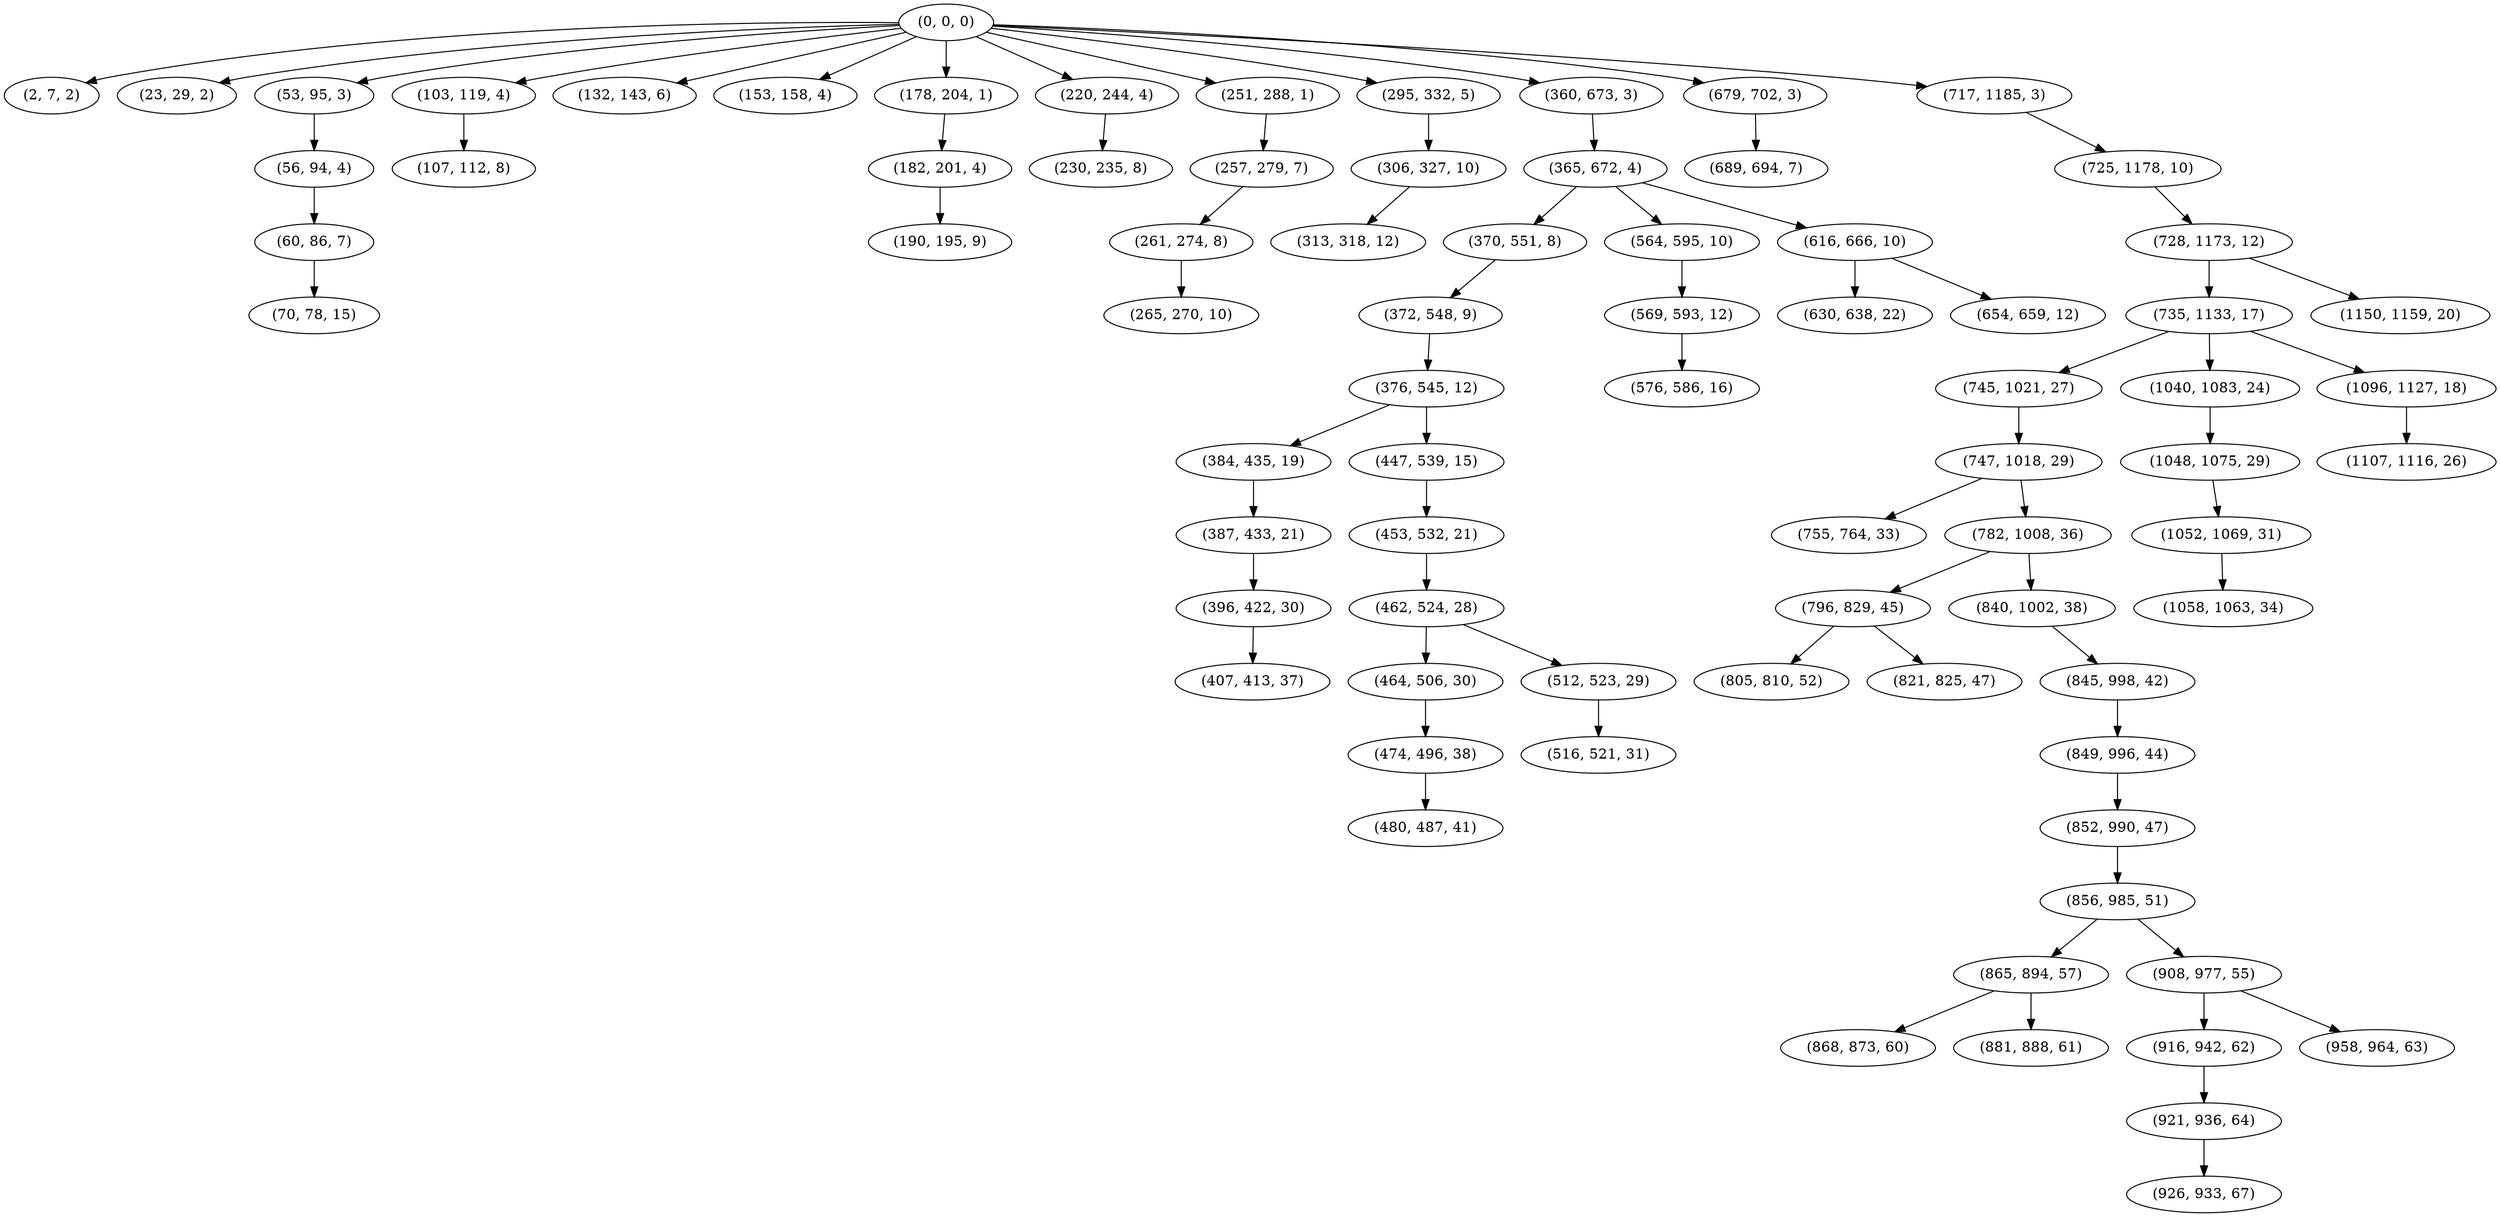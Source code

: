 digraph tree {
    "(0, 0, 0)";
    "(2, 7, 2)";
    "(23, 29, 2)";
    "(53, 95, 3)";
    "(56, 94, 4)";
    "(60, 86, 7)";
    "(70, 78, 15)";
    "(103, 119, 4)";
    "(107, 112, 8)";
    "(132, 143, 6)";
    "(153, 158, 4)";
    "(178, 204, 1)";
    "(182, 201, 4)";
    "(190, 195, 9)";
    "(220, 244, 4)";
    "(230, 235, 8)";
    "(251, 288, 1)";
    "(257, 279, 7)";
    "(261, 274, 8)";
    "(265, 270, 10)";
    "(295, 332, 5)";
    "(306, 327, 10)";
    "(313, 318, 12)";
    "(360, 673, 3)";
    "(365, 672, 4)";
    "(370, 551, 8)";
    "(372, 548, 9)";
    "(376, 545, 12)";
    "(384, 435, 19)";
    "(387, 433, 21)";
    "(396, 422, 30)";
    "(407, 413, 37)";
    "(447, 539, 15)";
    "(453, 532, 21)";
    "(462, 524, 28)";
    "(464, 506, 30)";
    "(474, 496, 38)";
    "(480, 487, 41)";
    "(512, 523, 29)";
    "(516, 521, 31)";
    "(564, 595, 10)";
    "(569, 593, 12)";
    "(576, 586, 16)";
    "(616, 666, 10)";
    "(630, 638, 22)";
    "(654, 659, 12)";
    "(679, 702, 3)";
    "(689, 694, 7)";
    "(717, 1185, 3)";
    "(725, 1178, 10)";
    "(728, 1173, 12)";
    "(735, 1133, 17)";
    "(745, 1021, 27)";
    "(747, 1018, 29)";
    "(755, 764, 33)";
    "(782, 1008, 36)";
    "(796, 829, 45)";
    "(805, 810, 52)";
    "(821, 825, 47)";
    "(840, 1002, 38)";
    "(845, 998, 42)";
    "(849, 996, 44)";
    "(852, 990, 47)";
    "(856, 985, 51)";
    "(865, 894, 57)";
    "(868, 873, 60)";
    "(881, 888, 61)";
    "(908, 977, 55)";
    "(916, 942, 62)";
    "(921, 936, 64)";
    "(926, 933, 67)";
    "(958, 964, 63)";
    "(1040, 1083, 24)";
    "(1048, 1075, 29)";
    "(1052, 1069, 31)";
    "(1058, 1063, 34)";
    "(1096, 1127, 18)";
    "(1107, 1116, 26)";
    "(1150, 1159, 20)";
    "(0, 0, 0)" -> "(2, 7, 2)";
    "(0, 0, 0)" -> "(23, 29, 2)";
    "(0, 0, 0)" -> "(53, 95, 3)";
    "(0, 0, 0)" -> "(103, 119, 4)";
    "(0, 0, 0)" -> "(132, 143, 6)";
    "(0, 0, 0)" -> "(153, 158, 4)";
    "(0, 0, 0)" -> "(178, 204, 1)";
    "(0, 0, 0)" -> "(220, 244, 4)";
    "(0, 0, 0)" -> "(251, 288, 1)";
    "(0, 0, 0)" -> "(295, 332, 5)";
    "(0, 0, 0)" -> "(360, 673, 3)";
    "(0, 0, 0)" -> "(679, 702, 3)";
    "(0, 0, 0)" -> "(717, 1185, 3)";
    "(53, 95, 3)" -> "(56, 94, 4)";
    "(56, 94, 4)" -> "(60, 86, 7)";
    "(60, 86, 7)" -> "(70, 78, 15)";
    "(103, 119, 4)" -> "(107, 112, 8)";
    "(178, 204, 1)" -> "(182, 201, 4)";
    "(182, 201, 4)" -> "(190, 195, 9)";
    "(220, 244, 4)" -> "(230, 235, 8)";
    "(251, 288, 1)" -> "(257, 279, 7)";
    "(257, 279, 7)" -> "(261, 274, 8)";
    "(261, 274, 8)" -> "(265, 270, 10)";
    "(295, 332, 5)" -> "(306, 327, 10)";
    "(306, 327, 10)" -> "(313, 318, 12)";
    "(360, 673, 3)" -> "(365, 672, 4)";
    "(365, 672, 4)" -> "(370, 551, 8)";
    "(365, 672, 4)" -> "(564, 595, 10)";
    "(365, 672, 4)" -> "(616, 666, 10)";
    "(370, 551, 8)" -> "(372, 548, 9)";
    "(372, 548, 9)" -> "(376, 545, 12)";
    "(376, 545, 12)" -> "(384, 435, 19)";
    "(376, 545, 12)" -> "(447, 539, 15)";
    "(384, 435, 19)" -> "(387, 433, 21)";
    "(387, 433, 21)" -> "(396, 422, 30)";
    "(396, 422, 30)" -> "(407, 413, 37)";
    "(447, 539, 15)" -> "(453, 532, 21)";
    "(453, 532, 21)" -> "(462, 524, 28)";
    "(462, 524, 28)" -> "(464, 506, 30)";
    "(462, 524, 28)" -> "(512, 523, 29)";
    "(464, 506, 30)" -> "(474, 496, 38)";
    "(474, 496, 38)" -> "(480, 487, 41)";
    "(512, 523, 29)" -> "(516, 521, 31)";
    "(564, 595, 10)" -> "(569, 593, 12)";
    "(569, 593, 12)" -> "(576, 586, 16)";
    "(616, 666, 10)" -> "(630, 638, 22)";
    "(616, 666, 10)" -> "(654, 659, 12)";
    "(679, 702, 3)" -> "(689, 694, 7)";
    "(717, 1185, 3)" -> "(725, 1178, 10)";
    "(725, 1178, 10)" -> "(728, 1173, 12)";
    "(728, 1173, 12)" -> "(735, 1133, 17)";
    "(728, 1173, 12)" -> "(1150, 1159, 20)";
    "(735, 1133, 17)" -> "(745, 1021, 27)";
    "(735, 1133, 17)" -> "(1040, 1083, 24)";
    "(735, 1133, 17)" -> "(1096, 1127, 18)";
    "(745, 1021, 27)" -> "(747, 1018, 29)";
    "(747, 1018, 29)" -> "(755, 764, 33)";
    "(747, 1018, 29)" -> "(782, 1008, 36)";
    "(782, 1008, 36)" -> "(796, 829, 45)";
    "(782, 1008, 36)" -> "(840, 1002, 38)";
    "(796, 829, 45)" -> "(805, 810, 52)";
    "(796, 829, 45)" -> "(821, 825, 47)";
    "(840, 1002, 38)" -> "(845, 998, 42)";
    "(845, 998, 42)" -> "(849, 996, 44)";
    "(849, 996, 44)" -> "(852, 990, 47)";
    "(852, 990, 47)" -> "(856, 985, 51)";
    "(856, 985, 51)" -> "(865, 894, 57)";
    "(856, 985, 51)" -> "(908, 977, 55)";
    "(865, 894, 57)" -> "(868, 873, 60)";
    "(865, 894, 57)" -> "(881, 888, 61)";
    "(908, 977, 55)" -> "(916, 942, 62)";
    "(908, 977, 55)" -> "(958, 964, 63)";
    "(916, 942, 62)" -> "(921, 936, 64)";
    "(921, 936, 64)" -> "(926, 933, 67)";
    "(1040, 1083, 24)" -> "(1048, 1075, 29)";
    "(1048, 1075, 29)" -> "(1052, 1069, 31)";
    "(1052, 1069, 31)" -> "(1058, 1063, 34)";
    "(1096, 1127, 18)" -> "(1107, 1116, 26)";
}
